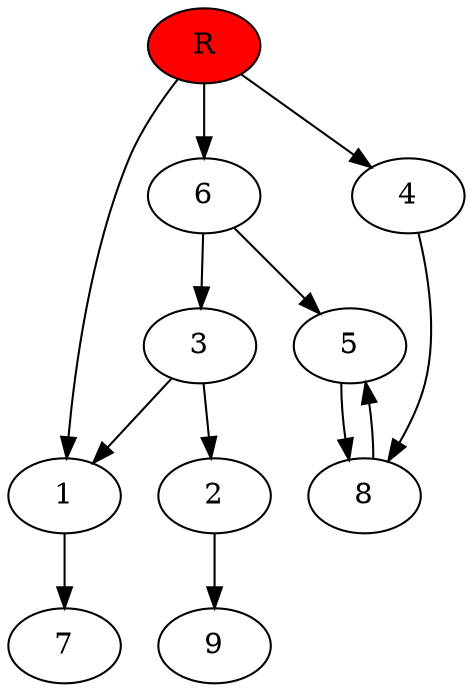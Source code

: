 digraph prb38725 {
	1
	2
	3
	4
	5
	6
	7
	8
	R [fillcolor="#ff0000" style=filled]
	1 -> 7
	2 -> 9
	3 -> 1
	3 -> 2
	4 -> 8
	5 -> 8
	6 -> 3
	6 -> 5
	8 -> 5
	R -> 1
	R -> 4
	R -> 6
}
